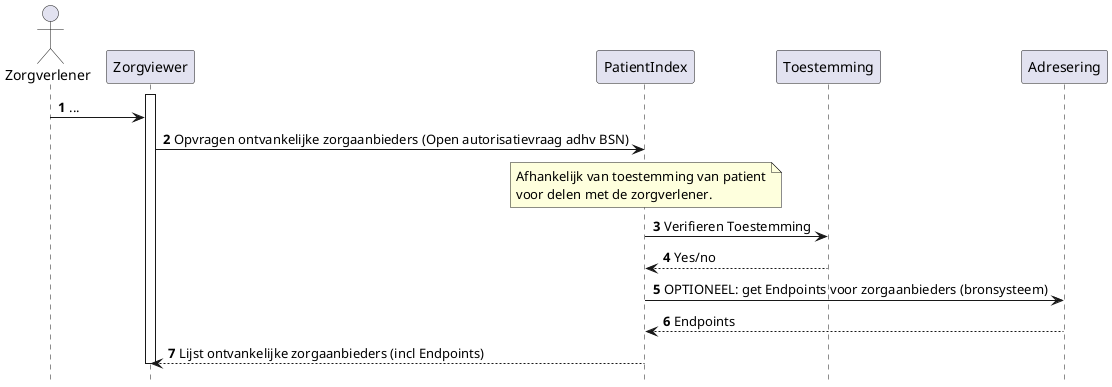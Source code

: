 @startuml
hide footbox
autonumber

actor Zorgverlener
participant Zorgviewer
participant PatientIndex
participant Toestemming
participant Adresering

activate Zorgviewer
Zorgverlener->Zorgviewer: ...
Zorgviewer->PatientIndex: Opvragen ontvankelijke zorgaanbieders (Open autorisatievraag adhv BSN)
note over PatientIndex: Afhankelijk van toestemming van patient\nvoor delen met de zorgverlener.
PatientIndex->Toestemming: Verifieren Toestemming
Toestemming-->PatientIndex: Yes/no
PatientIndex->Adresering: OPTIONEEL: get Endpoints voor zorgaanbieders (bronsysteem)
Adresering-->PatientIndex: Endpoints
PatientIndex-->Zorgviewer: Lijst ontvankelijke zorgaanbieders (incl Endpoints)
deactivate Zorgviewer

@enduml